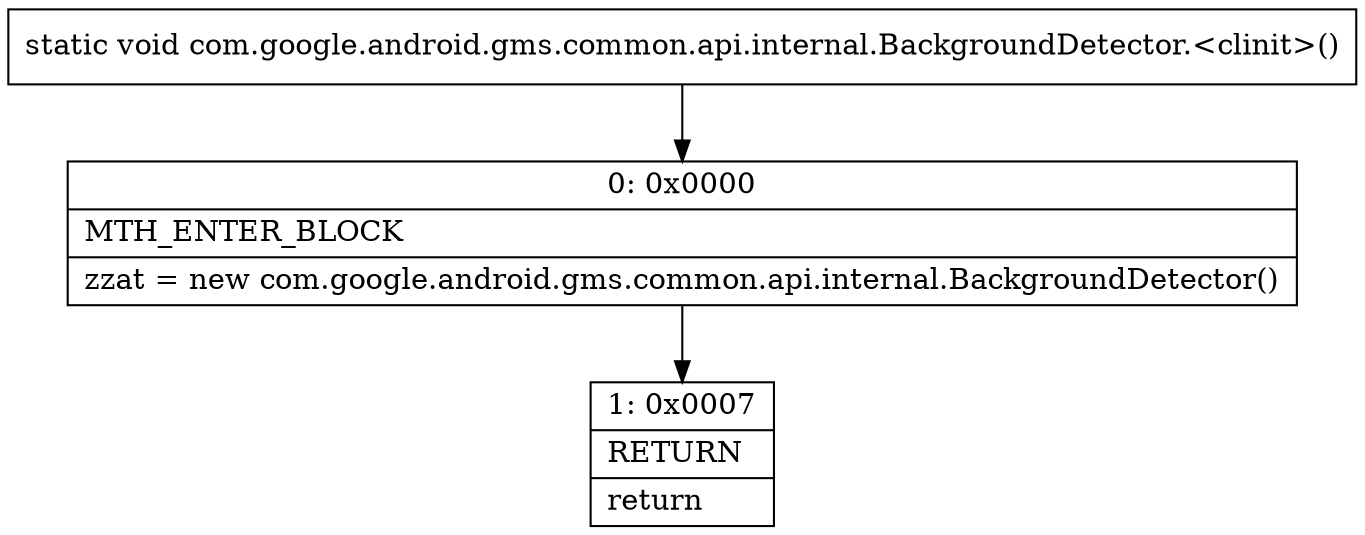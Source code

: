 digraph "CFG forcom.google.android.gms.common.api.internal.BackgroundDetector.\<clinit\>()V" {
Node_0 [shape=record,label="{0\:\ 0x0000|MTH_ENTER_BLOCK\l|zzat = new com.google.android.gms.common.api.internal.BackgroundDetector()\l}"];
Node_1 [shape=record,label="{1\:\ 0x0007|RETURN\l|return\l}"];
MethodNode[shape=record,label="{static void com.google.android.gms.common.api.internal.BackgroundDetector.\<clinit\>() }"];
MethodNode -> Node_0;
Node_0 -> Node_1;
}

